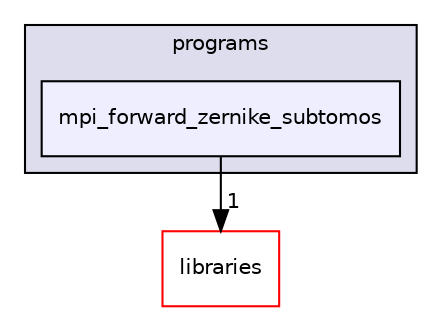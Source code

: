 digraph "xmipp/applications/programs/mpi_forward_zernike_subtomos" {
  compound=true
  node [ fontsize="10", fontname="Helvetica"];
  edge [ labelfontsize="10", labelfontname="Helvetica"];
  subgraph clusterdir_592b16dc4070b933e5655da2b0d20bbb {
    graph [ bgcolor="#ddddee", pencolor="black", label="programs" fontname="Helvetica", fontsize="10", URL="dir_592b16dc4070b933e5655da2b0d20bbb.html"]
  dir_52382b681793f3ef4c0d67d54f9d1be1 [shape=box, label="mpi_forward_zernike_subtomos", style="filled", fillcolor="#eeeeff", pencolor="black", URL="dir_52382b681793f3ef4c0d67d54f9d1be1.html"];
  }
  dir_29dba3f3840f20df3b04d1972e99046b [shape=box label="libraries" fillcolor="white" style="filled" color="red" URL="dir_29dba3f3840f20df3b04d1972e99046b.html"];
  dir_52382b681793f3ef4c0d67d54f9d1be1->dir_29dba3f3840f20df3b04d1972e99046b [headlabel="1", labeldistance=1.5 headhref="dir_000153_000042.html"];
}
